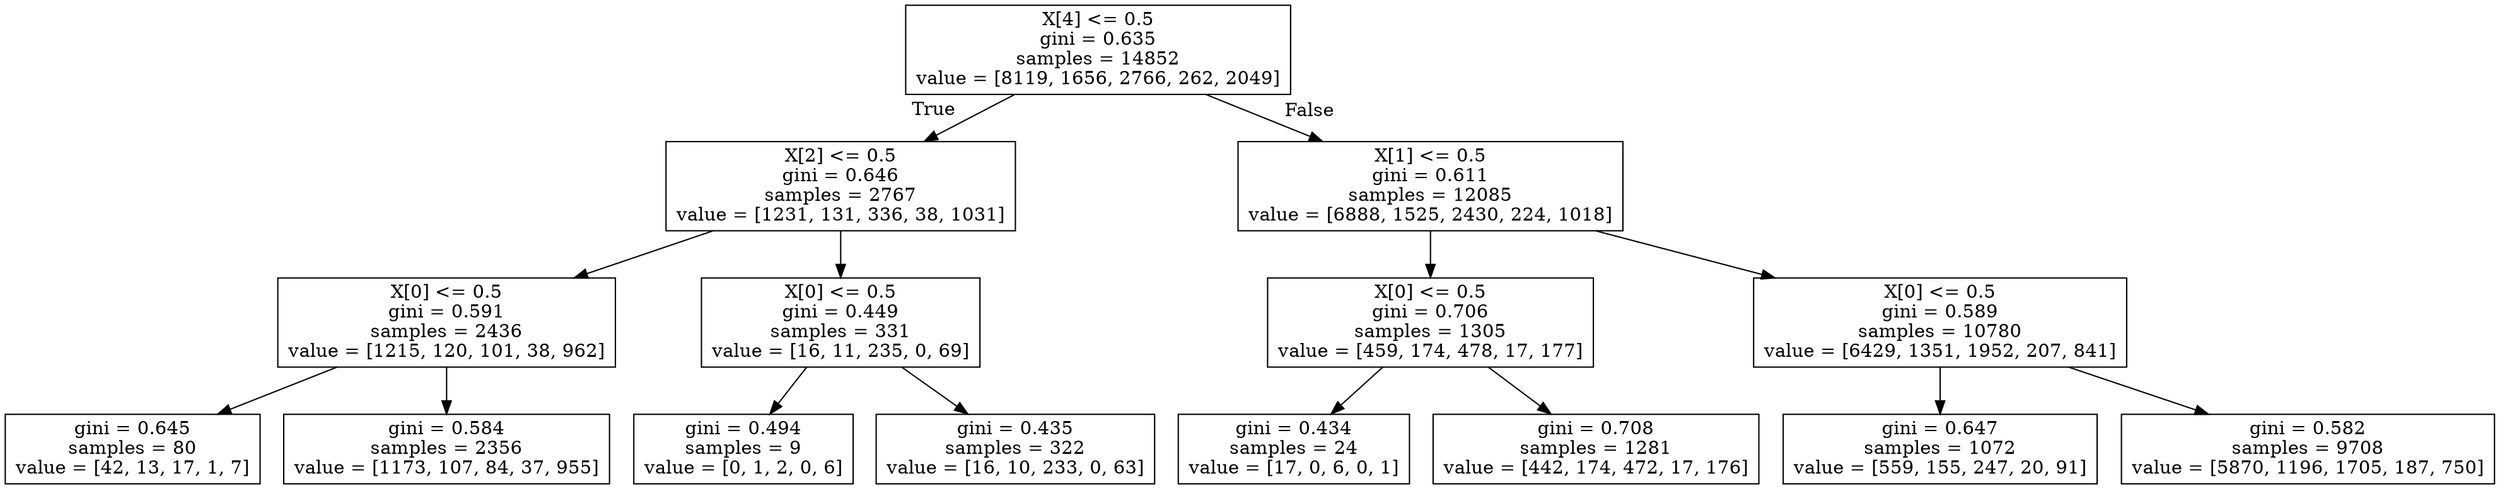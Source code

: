digraph Tree {
node [shape=box] ;
0 [label="X[4] <= 0.5\ngini = 0.635\nsamples = 14852\nvalue = [8119, 1656, 2766, 262, 2049]"] ;
1 [label="X[2] <= 0.5\ngini = 0.646\nsamples = 2767\nvalue = [1231, 131, 336, 38, 1031]"] ;
0 -> 1 [labeldistance=2.5, labelangle=45, headlabel="True"] ;
2 [label="X[0] <= 0.5\ngini = 0.591\nsamples = 2436\nvalue = [1215, 120, 101, 38, 962]"] ;
1 -> 2 ;
3 [label="gini = 0.645\nsamples = 80\nvalue = [42, 13, 17, 1, 7]"] ;
2 -> 3 ;
4 [label="gini = 0.584\nsamples = 2356\nvalue = [1173, 107, 84, 37, 955]"] ;
2 -> 4 ;
5 [label="X[0] <= 0.5\ngini = 0.449\nsamples = 331\nvalue = [16, 11, 235, 0, 69]"] ;
1 -> 5 ;
6 [label="gini = 0.494\nsamples = 9\nvalue = [0, 1, 2, 0, 6]"] ;
5 -> 6 ;
7 [label="gini = 0.435\nsamples = 322\nvalue = [16, 10, 233, 0, 63]"] ;
5 -> 7 ;
8 [label="X[1] <= 0.5\ngini = 0.611\nsamples = 12085\nvalue = [6888, 1525, 2430, 224, 1018]"] ;
0 -> 8 [labeldistance=2.5, labelangle=-45, headlabel="False"] ;
9 [label="X[0] <= 0.5\ngini = 0.706\nsamples = 1305\nvalue = [459, 174, 478, 17, 177]"] ;
8 -> 9 ;
10 [label="gini = 0.434\nsamples = 24\nvalue = [17, 0, 6, 0, 1]"] ;
9 -> 10 ;
11 [label="gini = 0.708\nsamples = 1281\nvalue = [442, 174, 472, 17, 176]"] ;
9 -> 11 ;
12 [label="X[0] <= 0.5\ngini = 0.589\nsamples = 10780\nvalue = [6429, 1351, 1952, 207, 841]"] ;
8 -> 12 ;
13 [label="gini = 0.647\nsamples = 1072\nvalue = [559, 155, 247, 20, 91]"] ;
12 -> 13 ;
14 [label="gini = 0.582\nsamples = 9708\nvalue = [5870, 1196, 1705, 187, 750]"] ;
12 -> 14 ;
}